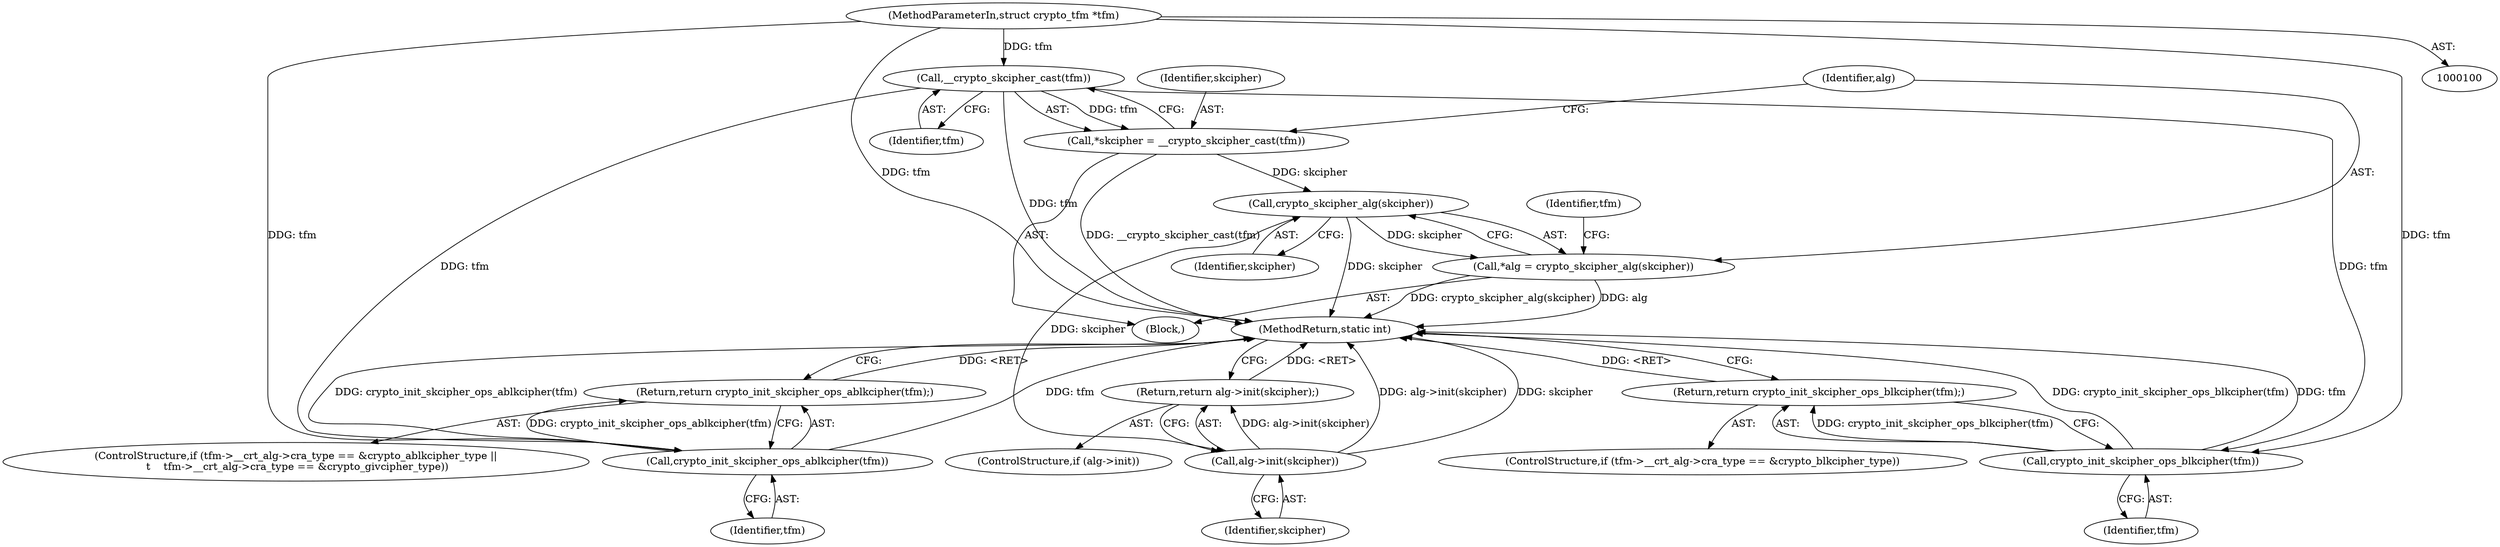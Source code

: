 digraph "0_linux_9933e113c2e87a9f46a40fde8dafbf801dca1ab9@API" {
"1000106" [label="(Call,__crypto_skcipher_cast(tfm))"];
"1000101" [label="(MethodParameterIn,struct crypto_tfm *tfm)"];
"1000104" [label="(Call,*skcipher = __crypto_skcipher_cast(tfm))"];
"1000111" [label="(Call,crypto_skcipher_alg(skcipher))"];
"1000109" [label="(Call,*alg = crypto_skcipher_alg(skcipher))"];
"1000195" [label="(Call,alg->init(skcipher))"];
"1000194" [label="(Return,return alg->init(skcipher);)"];
"1000123" [label="(Call,crypto_init_skcipher_ops_blkcipher(tfm))"];
"1000122" [label="(Return,return crypto_init_skcipher_ops_blkcipher(tfm);)"];
"1000144" [label="(Call,crypto_init_skcipher_ops_ablkcipher(tfm))"];
"1000143" [label="(Return,return crypto_init_skcipher_ops_ablkcipher(tfm);)"];
"1000196" [label="(Identifier,skcipher)"];
"1000122" [label="(Return,return crypto_init_skcipher_ops_blkcipher(tfm);)"];
"1000143" [label="(Return,return crypto_init_skcipher_ops_ablkcipher(tfm);)"];
"1000194" [label="(Return,return alg->init(skcipher);)"];
"1000104" [label="(Call,*skcipher = __crypto_skcipher_cast(tfm))"];
"1000111" [label="(Call,crypto_skcipher_alg(skcipher))"];
"1000109" [label="(Call,*alg = crypto_skcipher_alg(skcipher))"];
"1000117" [label="(Identifier,tfm)"];
"1000110" [label="(Identifier,alg)"];
"1000113" [label="(ControlStructure,if (tfm->__crt_alg->cra_type == &crypto_blkcipher_type))"];
"1000190" [label="(ControlStructure,if (alg->init))"];
"1000101" [label="(MethodParameterIn,struct crypto_tfm *tfm)"];
"1000124" [label="(Identifier,tfm)"];
"1000107" [label="(Identifier,tfm)"];
"1000125" [label="(ControlStructure,if (tfm->__crt_alg->cra_type == &crypto_ablkcipher_type ||\n \t    tfm->__crt_alg->cra_type == &crypto_givcipher_type))"];
"1000112" [label="(Identifier,skcipher)"];
"1000106" [label="(Call,__crypto_skcipher_cast(tfm))"];
"1000102" [label="(Block,)"];
"1000195" [label="(Call,alg->init(skcipher))"];
"1000145" [label="(Identifier,tfm)"];
"1000105" [label="(Identifier,skcipher)"];
"1000199" [label="(MethodReturn,static int)"];
"1000123" [label="(Call,crypto_init_skcipher_ops_blkcipher(tfm))"];
"1000144" [label="(Call,crypto_init_skcipher_ops_ablkcipher(tfm))"];
"1000106" -> "1000104"  [label="AST: "];
"1000106" -> "1000107"  [label="CFG: "];
"1000107" -> "1000106"  [label="AST: "];
"1000104" -> "1000106"  [label="CFG: "];
"1000106" -> "1000199"  [label="DDG: tfm"];
"1000106" -> "1000104"  [label="DDG: tfm"];
"1000101" -> "1000106"  [label="DDG: tfm"];
"1000106" -> "1000123"  [label="DDG: tfm"];
"1000106" -> "1000144"  [label="DDG: tfm"];
"1000101" -> "1000100"  [label="AST: "];
"1000101" -> "1000199"  [label="DDG: tfm"];
"1000101" -> "1000123"  [label="DDG: tfm"];
"1000101" -> "1000144"  [label="DDG: tfm"];
"1000104" -> "1000102"  [label="AST: "];
"1000105" -> "1000104"  [label="AST: "];
"1000110" -> "1000104"  [label="CFG: "];
"1000104" -> "1000199"  [label="DDG: __crypto_skcipher_cast(tfm)"];
"1000104" -> "1000111"  [label="DDG: skcipher"];
"1000111" -> "1000109"  [label="AST: "];
"1000111" -> "1000112"  [label="CFG: "];
"1000112" -> "1000111"  [label="AST: "];
"1000109" -> "1000111"  [label="CFG: "];
"1000111" -> "1000199"  [label="DDG: skcipher"];
"1000111" -> "1000109"  [label="DDG: skcipher"];
"1000111" -> "1000195"  [label="DDG: skcipher"];
"1000109" -> "1000102"  [label="AST: "];
"1000110" -> "1000109"  [label="AST: "];
"1000117" -> "1000109"  [label="CFG: "];
"1000109" -> "1000199"  [label="DDG: alg"];
"1000109" -> "1000199"  [label="DDG: crypto_skcipher_alg(skcipher)"];
"1000195" -> "1000194"  [label="AST: "];
"1000195" -> "1000196"  [label="CFG: "];
"1000196" -> "1000195"  [label="AST: "];
"1000194" -> "1000195"  [label="CFG: "];
"1000195" -> "1000199"  [label="DDG: alg->init(skcipher)"];
"1000195" -> "1000199"  [label="DDG: skcipher"];
"1000195" -> "1000194"  [label="DDG: alg->init(skcipher)"];
"1000194" -> "1000190"  [label="AST: "];
"1000199" -> "1000194"  [label="CFG: "];
"1000194" -> "1000199"  [label="DDG: <RET>"];
"1000123" -> "1000122"  [label="AST: "];
"1000123" -> "1000124"  [label="CFG: "];
"1000124" -> "1000123"  [label="AST: "];
"1000122" -> "1000123"  [label="CFG: "];
"1000123" -> "1000199"  [label="DDG: crypto_init_skcipher_ops_blkcipher(tfm)"];
"1000123" -> "1000199"  [label="DDG: tfm"];
"1000123" -> "1000122"  [label="DDG: crypto_init_skcipher_ops_blkcipher(tfm)"];
"1000122" -> "1000113"  [label="AST: "];
"1000199" -> "1000122"  [label="CFG: "];
"1000122" -> "1000199"  [label="DDG: <RET>"];
"1000144" -> "1000143"  [label="AST: "];
"1000144" -> "1000145"  [label="CFG: "];
"1000145" -> "1000144"  [label="AST: "];
"1000143" -> "1000144"  [label="CFG: "];
"1000144" -> "1000199"  [label="DDG: crypto_init_skcipher_ops_ablkcipher(tfm)"];
"1000144" -> "1000199"  [label="DDG: tfm"];
"1000144" -> "1000143"  [label="DDG: crypto_init_skcipher_ops_ablkcipher(tfm)"];
"1000143" -> "1000125"  [label="AST: "];
"1000199" -> "1000143"  [label="CFG: "];
"1000143" -> "1000199"  [label="DDG: <RET>"];
}
